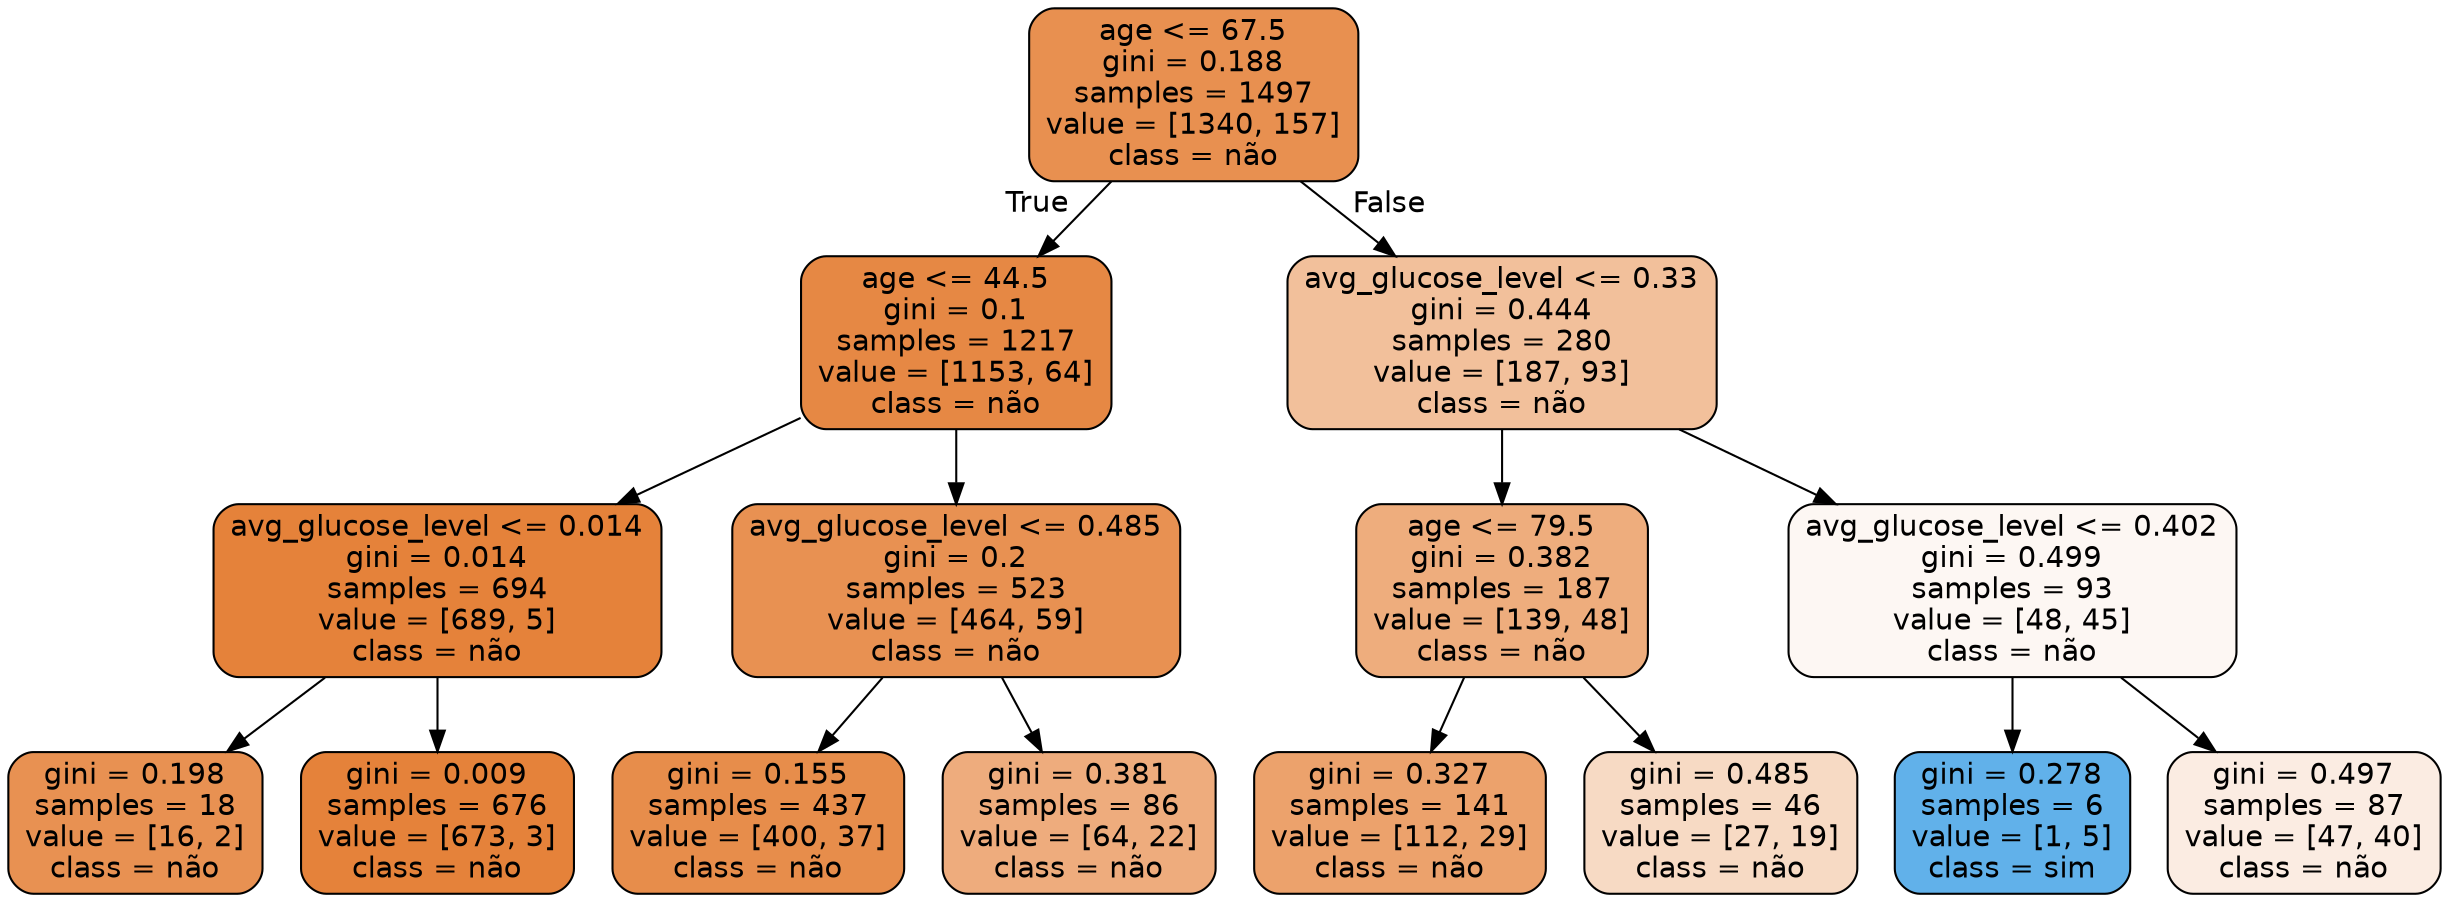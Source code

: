 digraph Tree {
node [shape=box, style="filled, rounded", color="black", fontname=helvetica] ;
edge [fontname=helvetica] ;
0 [label="age <= 67.5\ngini = 0.188\nsamples = 1497\nvalue = [1340, 157]\nclass = não", fillcolor="#e89050"] ;
1 [label="age <= 44.5\ngini = 0.1\nsamples = 1217\nvalue = [1153, 64]\nclass = não", fillcolor="#e68844"] ;
0 -> 1 [labeldistance=2.5, labelangle=45, headlabel="True"] ;
2 [label="avg_glucose_level <= 0.014\ngini = 0.014\nsamples = 694\nvalue = [689, 5]\nclass = não", fillcolor="#e5823a"] ;
1 -> 2 ;
3 [label="gini = 0.198\nsamples = 18\nvalue = [16, 2]\nclass = não", fillcolor="#e89152"] ;
2 -> 3 ;
4 [label="gini = 0.009\nsamples = 676\nvalue = [673, 3]\nclass = não", fillcolor="#e5823a"] ;
2 -> 4 ;
5 [label="avg_glucose_level <= 0.485\ngini = 0.2\nsamples = 523\nvalue = [464, 59]\nclass = não", fillcolor="#e89152"] ;
1 -> 5 ;
6 [label="gini = 0.155\nsamples = 437\nvalue = [400, 37]\nclass = não", fillcolor="#e78d4b"] ;
5 -> 6 ;
7 [label="gini = 0.381\nsamples = 86\nvalue = [64, 22]\nclass = não", fillcolor="#eeac7d"] ;
5 -> 7 ;
8 [label="avg_glucose_level <= 0.33\ngini = 0.444\nsamples = 280\nvalue = [187, 93]\nclass = não", fillcolor="#f2c09b"] ;
0 -> 8 [labeldistance=2.5, labelangle=-45, headlabel="False"] ;
9 [label="age <= 79.5\ngini = 0.382\nsamples = 187\nvalue = [139, 48]\nclass = não", fillcolor="#eead7d"] ;
8 -> 9 ;
10 [label="gini = 0.327\nsamples = 141\nvalue = [112, 29]\nclass = não", fillcolor="#eca26c"] ;
9 -> 10 ;
11 [label="gini = 0.485\nsamples = 46\nvalue = [27, 19]\nclass = não", fillcolor="#f7dac4"] ;
9 -> 11 ;
12 [label="avg_glucose_level <= 0.402\ngini = 0.499\nsamples = 93\nvalue = [48, 45]\nclass = não", fillcolor="#fdf7f3"] ;
8 -> 12 ;
13 [label="gini = 0.278\nsamples = 6\nvalue = [1, 5]\nclass = sim", fillcolor="#61b1ea"] ;
12 -> 13 ;
14 [label="gini = 0.497\nsamples = 87\nvalue = [47, 40]\nclass = não", fillcolor="#fbece2"] ;
12 -> 14 ;
}
